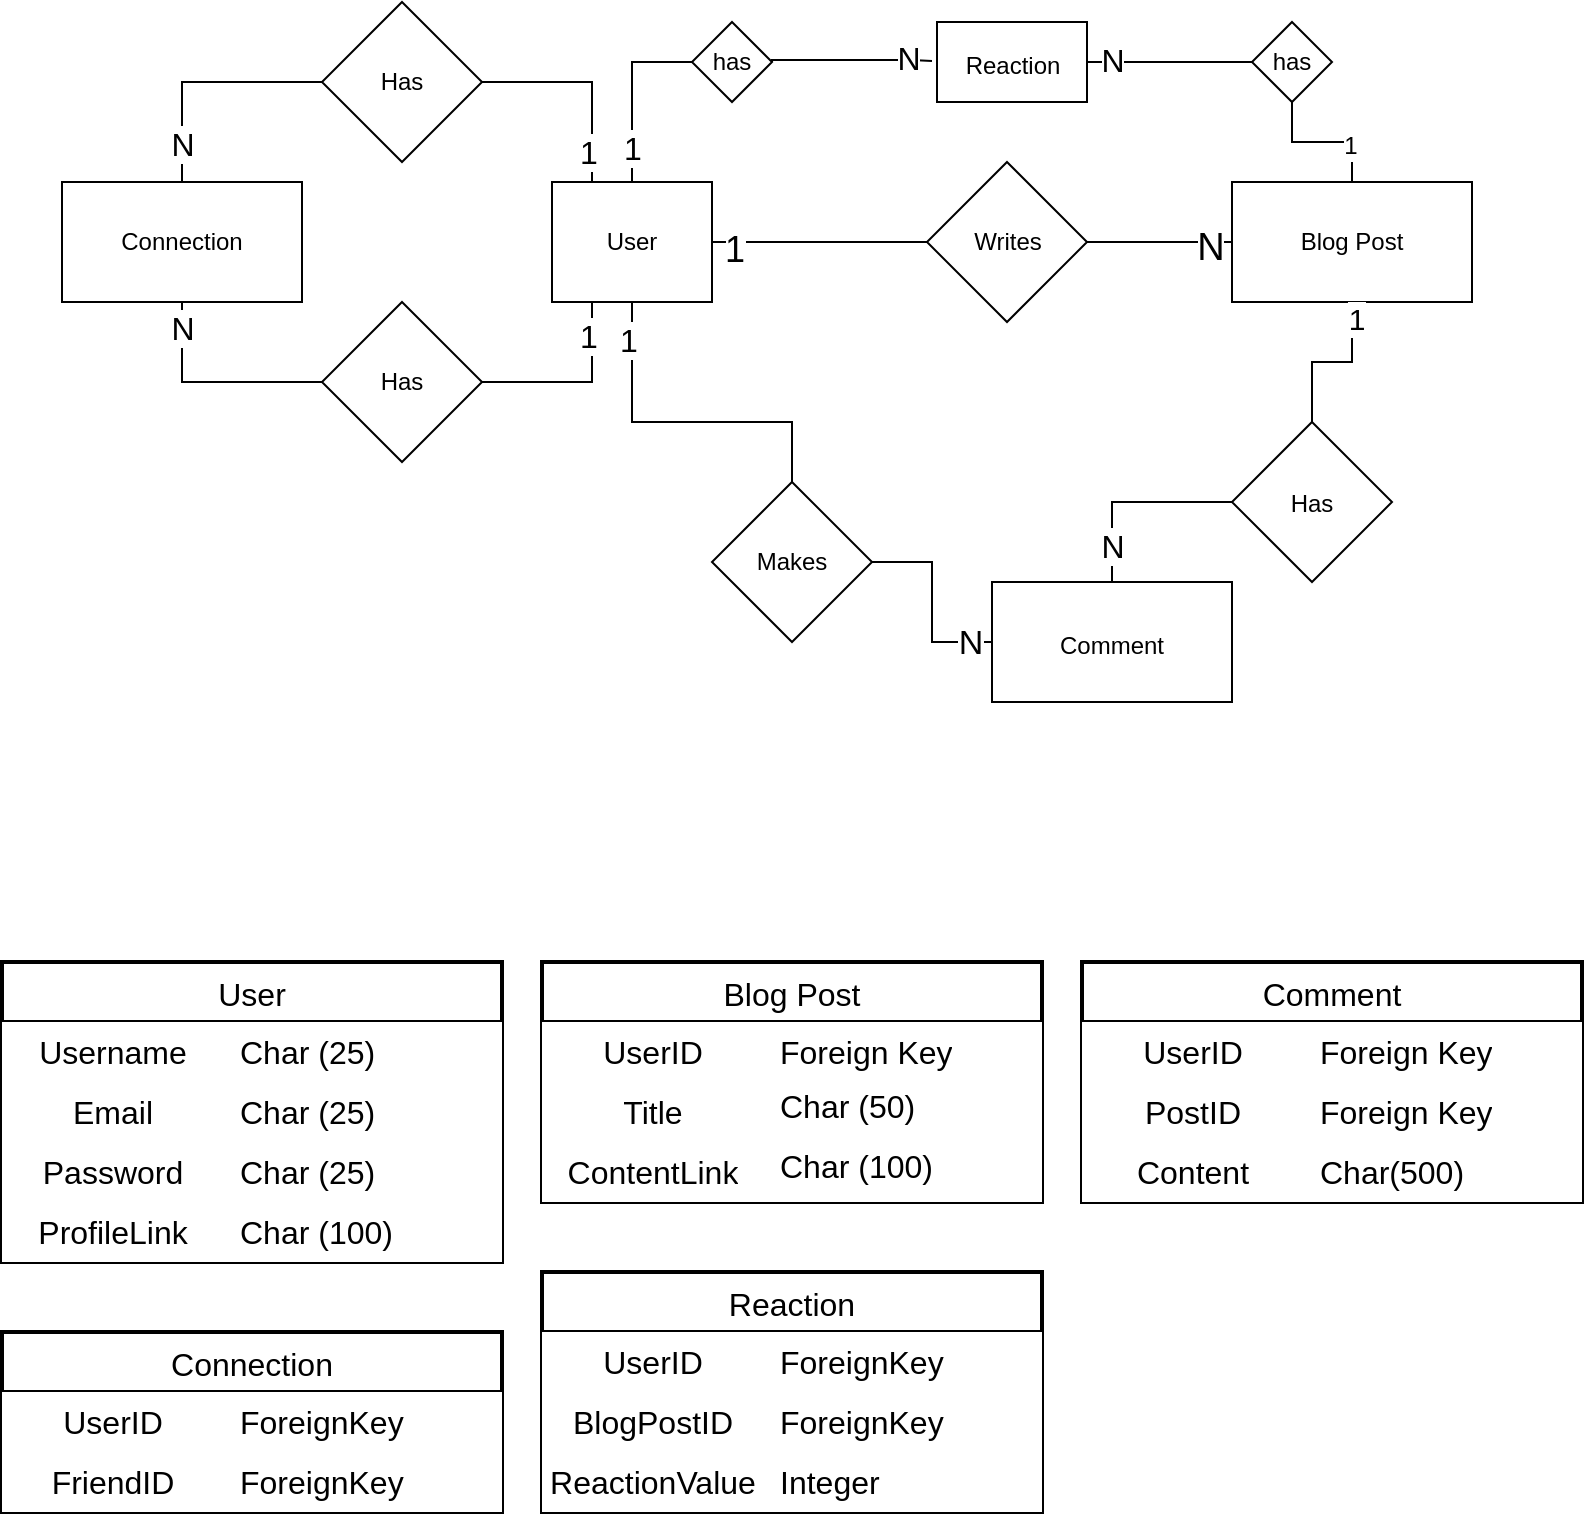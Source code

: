 <mxfile version="20.8.20" type="device"><diagram id="R2lEEEUBdFMjLlhIrx00" name="Page-1"><mxGraphModel dx="2049" dy="1089" grid="1" gridSize="10" guides="1" tooltips="1" connect="1" arrows="1" fold="1" page="1" pageScale="1" pageWidth="827" pageHeight="1169" math="0" shadow="0" extFonts="Permanent Marker^https://fonts.googleapis.com/css?family=Permanent+Marker"><root><mxCell id="0"/><mxCell id="1" parent="0"/><mxCell id="F5QpXThq52hJpRcY9pm4-1" value="Blog Post" style="rounded=0;whiteSpace=wrap;html=1;" parent="1" vertex="1"><mxGeometry x="1075" y="250" width="120" height="60" as="geometry"/></mxCell><mxCell id="F5QpXThq52hJpRcY9pm4-9" style="edgeStyle=orthogonalEdgeStyle;rounded=0;orthogonalLoop=1;jettySize=auto;html=1;exitX=1;exitY=0.5;exitDx=0;exitDy=0;entryX=0;entryY=0.5;entryDx=0;entryDy=0;endArrow=none;endFill=0;" parent="1" source="F5QpXThq52hJpRcY9pm4-2" target="F5QpXThq52hJpRcY9pm4-6" edge="1"><mxGeometry relative="1" as="geometry"/></mxCell><mxCell id="F5QpXThq52hJpRcY9pm4-10" value="1" style="edgeLabel;html=1;align=center;verticalAlign=middle;resizable=0;points=[];fontSize=18;" parent="F5QpXThq52hJpRcY9pm4-9" vertex="1" connectable="0"><mxGeometry x="-0.8" y="-4" relative="1" as="geometry"><mxPoint as="offset"/></mxGeometry></mxCell><mxCell id="F5QpXThq52hJpRcY9pm4-2" value="User" style="rounded=0;whiteSpace=wrap;html=1;" parent="1" vertex="1"><mxGeometry x="735" y="250" width="80" height="60" as="geometry"/></mxCell><mxCell id="F5QpXThq52hJpRcY9pm4-8" style="edgeStyle=orthogonalEdgeStyle;rounded=0;orthogonalLoop=1;jettySize=auto;html=1;exitX=1;exitY=0.5;exitDx=0;exitDy=0;entryX=0;entryY=0.5;entryDx=0;entryDy=0;endArrow=none;endFill=0;" parent="1" source="F5QpXThq52hJpRcY9pm4-6" target="F5QpXThq52hJpRcY9pm4-1" edge="1"><mxGeometry relative="1" as="geometry"/></mxCell><mxCell id="F5QpXThq52hJpRcY9pm4-11" value="&lt;div style=&quot;font-size: 19px;&quot;&gt;N&lt;/div&gt;" style="edgeLabel;html=1;align=center;verticalAlign=middle;resizable=0;points=[];fontSize=19;" parent="F5QpXThq52hJpRcY9pm4-8" vertex="1" connectable="0"><mxGeometry x="0.7" y="-3" relative="1" as="geometry"><mxPoint as="offset"/></mxGeometry></mxCell><mxCell id="F5QpXThq52hJpRcY9pm4-6" value="&lt;div&gt;Writes&lt;/div&gt;" style="rhombus;whiteSpace=wrap;html=1;" parent="1" vertex="1"><mxGeometry x="922.5" y="240" width="80" height="80" as="geometry"/></mxCell><mxCell id="F5QpXThq52hJpRcY9pm4-12" value="&lt;font style=&quot;font-size: 12px;&quot;&gt;Comment&lt;/font&gt;" style="rounded=0;whiteSpace=wrap;html=1;fontSize=18;" parent="1" vertex="1"><mxGeometry x="955" y="450" width="120" height="60" as="geometry"/></mxCell><mxCell id="F5QpXThq52hJpRcY9pm4-15" style="edgeStyle=orthogonalEdgeStyle;rounded=0;orthogonalLoop=1;jettySize=auto;html=1;exitX=0.5;exitY=0;exitDx=0;exitDy=0;entryX=0.5;entryY=1;entryDx=0;entryDy=0;fontSize=12;endArrow=none;endFill=0;" parent="1" source="F5QpXThq52hJpRcY9pm4-14" target="F5QpXThq52hJpRcY9pm4-2" edge="1"><mxGeometry relative="1" as="geometry"><Array as="points"><mxPoint x="775" y="370"/></Array></mxGeometry></mxCell><mxCell id="F5QpXThq52hJpRcY9pm4-20" value="1" style="edgeLabel;html=1;align=center;verticalAlign=middle;resizable=0;points=[];fontSize=16;spacingLeft=-4;" parent="F5QpXThq52hJpRcY9pm4-15" vertex="1" connectable="0"><mxGeometry x="0.8" y="-1" relative="1" as="geometry"><mxPoint x="-1" y="2" as="offset"/></mxGeometry></mxCell><mxCell id="F5QpXThq52hJpRcY9pm4-16" style="edgeStyle=orthogonalEdgeStyle;rounded=0;orthogonalLoop=1;jettySize=auto;html=1;exitX=1;exitY=0.5;exitDx=0;exitDy=0;entryX=0;entryY=0.5;entryDx=0;entryDy=0;fontSize=12;endArrow=none;endFill=0;" parent="1" source="F5QpXThq52hJpRcY9pm4-14" target="F5QpXThq52hJpRcY9pm4-12" edge="1"><mxGeometry relative="1" as="geometry"/></mxCell><mxCell id="F5QpXThq52hJpRcY9pm4-18" value="&lt;font style=&quot;font-size: 17px;&quot;&gt;N&lt;/font&gt;" style="edgeLabel;html=1;align=center;verticalAlign=middle;resizable=0;points=[];fontSize=12;spacingTop=10;spacingLeft=-13;" parent="F5QpXThq52hJpRcY9pm4-16" vertex="1" connectable="0"><mxGeometry x="0.9" y="4" relative="1" as="geometry"><mxPoint as="offset"/></mxGeometry></mxCell><mxCell id="F5QpXThq52hJpRcY9pm4-14" value="Makes" style="rhombus;whiteSpace=wrap;html=1;fontSize=12;" parent="1" vertex="1"><mxGeometry x="815" y="400" width="80" height="80" as="geometry"/></mxCell><mxCell id="F5QpXThq52hJpRcY9pm4-22" style="edgeStyle=orthogonalEdgeStyle;rounded=0;orthogonalLoop=1;jettySize=auto;html=1;exitX=0.5;exitY=0;exitDx=0;exitDy=0;entryX=0.5;entryY=1;entryDx=0;entryDy=0;fontSize=12;endArrow=none;endFill=0;" parent="1" source="F5QpXThq52hJpRcY9pm4-21" target="F5QpXThq52hJpRcY9pm4-1" edge="1"><mxGeometry relative="1" as="geometry"/></mxCell><mxCell id="F5QpXThq52hJpRcY9pm4-25" value="&lt;font style=&quot;font-size: 15px;&quot;&gt;1&lt;/font&gt;" style="edgeLabel;html=1;align=center;verticalAlign=middle;resizable=0;points=[];fontSize=12;" parent="F5QpXThq52hJpRcY9pm4-22" vertex="1" connectable="0"><mxGeometry x="0.808" y="-2" relative="1" as="geometry"><mxPoint as="offset"/></mxGeometry></mxCell><mxCell id="F5QpXThq52hJpRcY9pm4-23" style="edgeStyle=orthogonalEdgeStyle;rounded=0;orthogonalLoop=1;jettySize=auto;html=1;entryX=0.5;entryY=0;entryDx=0;entryDy=0;fontSize=12;endArrow=none;endFill=0;exitX=0;exitY=0.5;exitDx=0;exitDy=0;" parent="1" source="F5QpXThq52hJpRcY9pm4-21" target="F5QpXThq52hJpRcY9pm4-12" edge="1"><mxGeometry relative="1" as="geometry"><mxPoint x="1100" y="410" as="sourcePoint"/><Array as="points"><mxPoint x="1095" y="410"/><mxPoint x="1065" y="410"/></Array></mxGeometry></mxCell><mxCell id="F5QpXThq52hJpRcY9pm4-24" value="N" style="edgeLabel;html=1;align=center;verticalAlign=middle;resizable=0;points=[];fontSize=16;" parent="F5QpXThq52hJpRcY9pm4-23" vertex="1" connectable="0"><mxGeometry x="0.733" y="-1" relative="1" as="geometry"><mxPoint x="1" as="offset"/></mxGeometry></mxCell><mxCell id="F5QpXThq52hJpRcY9pm4-21" value="&lt;font style=&quot;font-size: 12px;&quot;&gt;Has&lt;/font&gt;" style="rhombus;whiteSpace=wrap;html=1;fontSize=17;" parent="1" vertex="1"><mxGeometry x="1075" y="370" width="80" height="80" as="geometry"/></mxCell><mxCell id="F5QpXThq52hJpRcY9pm4-45" value="User" style="shape=table;startSize=30;container=1;collapsible=0;childLayout=tableLayout;fixedRows=1;rowLines=0;fontStyle=0;fontSize=16;strokeColor=#000000;strokeWidth=2;perimeterSpacing=1;" parent="1" vertex="1"><mxGeometry x="460" y="640" width="250" height="150" as="geometry"/></mxCell><mxCell id="F5QpXThq52hJpRcY9pm4-46" value="" style="shape=tableRow;horizontal=0;startSize=0;swimlaneHead=0;swimlaneBody=0;top=0;left=0;bottom=0;right=0;collapsible=0;dropTarget=0;points=[[0,0.5],[1,0.5]];portConstraint=eastwest;fontSize=16;strokeColor=#000000;strokeWidth=2;perimeterSpacing=1;" parent="F5QpXThq52hJpRcY9pm4-45" vertex="1"><mxGeometry y="30" width="250" height="30" as="geometry"/></mxCell><mxCell id="F5QpXThq52hJpRcY9pm4-47" value="Username&lt;span style=&quot;white-space: pre;&quot;&gt;&lt;/span&gt;&lt;span style=&quot;white-space: pre;&quot;&gt;&lt;/span&gt;" style="shape=partialRectangle;html=1;whiteSpace=wrap;connectable=0;top=0;left=0;bottom=0;right=0;overflow=hidden;pointerEvents=1;fontSize=16;strokeColor=#000000;strokeWidth=2;perimeterSpacing=1;" parent="F5QpXThq52hJpRcY9pm4-46" vertex="1"><mxGeometry width="111" height="30" as="geometry"><mxRectangle width="111" height="30" as="alternateBounds"/></mxGeometry></mxCell><mxCell id="F5QpXThq52hJpRcY9pm4-48" value="Char (25)" style="shape=partialRectangle;html=1;whiteSpace=wrap;connectable=0;top=0;left=0;bottom=0;right=0;align=left;spacingLeft=6;overflow=hidden;fontSize=16;strokeColor=#000000;strokeWidth=2;perimeterSpacing=1;" parent="F5QpXThq52hJpRcY9pm4-46" vertex="1"><mxGeometry x="111" width="139" height="30" as="geometry"><mxRectangle width="139" height="30" as="alternateBounds"/></mxGeometry></mxCell><mxCell id="DdQLDHrcI4EtbRk8GBeU-7" value="" style="shape=tableRow;horizontal=0;startSize=0;swimlaneHead=0;swimlaneBody=0;top=0;left=0;bottom=0;right=0;collapsible=0;dropTarget=0;points=[[0,0.5],[1,0.5]];portConstraint=eastwest;fontSize=16;strokeColor=#000000;strokeWidth=2;perimeterSpacing=1;" vertex="1" parent="F5QpXThq52hJpRcY9pm4-45"><mxGeometry y="60" width="250" height="30" as="geometry"/></mxCell><mxCell id="DdQLDHrcI4EtbRk8GBeU-8" value="Email" style="shape=partialRectangle;html=1;whiteSpace=wrap;connectable=0;top=0;left=0;bottom=0;right=0;overflow=hidden;pointerEvents=1;fontSize=16;strokeColor=#000000;strokeWidth=2;perimeterSpacing=1;" vertex="1" parent="DdQLDHrcI4EtbRk8GBeU-7"><mxGeometry width="111" height="30" as="geometry"><mxRectangle width="111" height="30" as="alternateBounds"/></mxGeometry></mxCell><mxCell id="DdQLDHrcI4EtbRk8GBeU-9" value="Char (25)" style="shape=partialRectangle;html=1;whiteSpace=wrap;connectable=0;top=0;left=0;bottom=0;right=0;align=left;spacingLeft=6;overflow=hidden;fontSize=16;strokeColor=#000000;strokeWidth=2;perimeterSpacing=1;" vertex="1" parent="DdQLDHrcI4EtbRk8GBeU-7"><mxGeometry x="111" width="139" height="30" as="geometry"><mxRectangle width="139" height="30" as="alternateBounds"/></mxGeometry></mxCell><mxCell id="F5QpXThq52hJpRcY9pm4-49" value="" style="shape=tableRow;horizontal=0;startSize=0;swimlaneHead=0;swimlaneBody=0;top=0;left=0;bottom=0;right=0;collapsible=0;dropTarget=0;points=[[0,0.5],[1,0.5]];portConstraint=eastwest;fontSize=16;strokeColor=#000000;strokeWidth=2;perimeterSpacing=1;" parent="F5QpXThq52hJpRcY9pm4-45" vertex="1"><mxGeometry y="90" width="250" height="30" as="geometry"/></mxCell><mxCell id="F5QpXThq52hJpRcY9pm4-50" value="&lt;div&gt;Password&lt;span style=&quot;white-space: pre;&quot;&gt;&lt;/span&gt;&lt;/div&gt;" style="shape=partialRectangle;html=1;whiteSpace=wrap;connectable=0;top=0;left=0;bottom=0;right=0;overflow=hidden;fontSize=16;strokeColor=#000000;strokeWidth=2;perimeterSpacing=1;" parent="F5QpXThq52hJpRcY9pm4-49" vertex="1"><mxGeometry width="111" height="30" as="geometry"><mxRectangle width="111" height="30" as="alternateBounds"/></mxGeometry></mxCell><mxCell id="F5QpXThq52hJpRcY9pm4-51" value="Char (25)" style="shape=partialRectangle;html=1;whiteSpace=wrap;connectable=0;top=0;left=0;bottom=0;right=0;align=left;spacingLeft=6;overflow=hidden;fontSize=16;strokeColor=#000000;strokeWidth=2;perimeterSpacing=1;" parent="F5QpXThq52hJpRcY9pm4-49" vertex="1"><mxGeometry x="111" width="139" height="30" as="geometry"><mxRectangle width="139" height="30" as="alternateBounds"/></mxGeometry></mxCell><mxCell id="DdQLDHrcI4EtbRk8GBeU-4" value="" style="shape=tableRow;horizontal=0;startSize=0;swimlaneHead=0;swimlaneBody=0;top=0;left=0;bottom=0;right=0;collapsible=0;dropTarget=0;points=[[0,0.5],[1,0.5]];portConstraint=eastwest;fontSize=16;strokeColor=#000000;strokeWidth=2;perimeterSpacing=1;" vertex="1" parent="F5QpXThq52hJpRcY9pm4-45"><mxGeometry y="120" width="250" height="30" as="geometry"/></mxCell><mxCell id="DdQLDHrcI4EtbRk8GBeU-5" value="ProfileLink" style="shape=partialRectangle;html=1;whiteSpace=wrap;connectable=0;top=0;left=0;bottom=0;right=0;overflow=hidden;fontSize=16;strokeColor=#000000;strokeWidth=2;perimeterSpacing=1;" vertex="1" parent="DdQLDHrcI4EtbRk8GBeU-4"><mxGeometry width="111" height="30" as="geometry"><mxRectangle width="111" height="30" as="alternateBounds"/></mxGeometry></mxCell><mxCell id="DdQLDHrcI4EtbRk8GBeU-6" value="Char (100)" style="shape=partialRectangle;html=1;whiteSpace=wrap;connectable=0;top=0;left=0;bottom=0;right=0;align=left;spacingLeft=6;overflow=hidden;fontSize=16;strokeColor=#000000;strokeWidth=2;perimeterSpacing=1;" vertex="1" parent="DdQLDHrcI4EtbRk8GBeU-4"><mxGeometry x="111" width="139" height="30" as="geometry"><mxRectangle width="139" height="30" as="alternateBounds"/></mxGeometry></mxCell><mxCell id="F5QpXThq52hJpRcY9pm4-55" value="Blog Post" style="shape=table;startSize=30;container=1;collapsible=0;childLayout=tableLayout;fixedRows=1;rowLines=0;fontStyle=0;fontSize=16;strokeColor=#000000;strokeWidth=2;perimeterSpacing=1;" parent="1" vertex="1"><mxGeometry x="730" y="640" width="250" height="120" as="geometry"/></mxCell><mxCell id="F5QpXThq52hJpRcY9pm4-56" value="" style="shape=tableRow;horizontal=0;startSize=0;swimlaneHead=0;swimlaneBody=0;top=0;left=0;bottom=0;right=0;collapsible=0;dropTarget=0;points=[[0,0.5],[1,0.5]];portConstraint=eastwest;fontSize=16;strokeColor=#000000;strokeWidth=2;perimeterSpacing=1;" parent="F5QpXThq52hJpRcY9pm4-55" vertex="1"><mxGeometry y="30" width="250" height="30" as="geometry"/></mxCell><mxCell id="F5QpXThq52hJpRcY9pm4-57" value="UserID" style="shape=partialRectangle;html=1;whiteSpace=wrap;connectable=0;top=0;left=0;bottom=0;right=0;overflow=hidden;pointerEvents=1;fontSize=16;strokeColor=#000000;strokeWidth=2;perimeterSpacing=1;" parent="F5QpXThq52hJpRcY9pm4-56" vertex="1"><mxGeometry width="111" height="30" as="geometry"><mxRectangle width="111" height="30" as="alternateBounds"/></mxGeometry></mxCell><mxCell id="F5QpXThq52hJpRcY9pm4-58" value="Foreign Key" style="shape=partialRectangle;html=1;whiteSpace=wrap;connectable=0;top=0;left=0;bottom=0;right=0;align=left;spacingLeft=6;overflow=hidden;fontSize=16;strokeColor=#000000;strokeWidth=2;perimeterSpacing=1;" parent="F5QpXThq52hJpRcY9pm4-56" vertex="1"><mxGeometry x="111" width="139" height="30" as="geometry"><mxRectangle width="139" height="30" as="alternateBounds"/></mxGeometry></mxCell><mxCell id="F5QpXThq52hJpRcY9pm4-59" value="" style="shape=tableRow;horizontal=0;startSize=0;swimlaneHead=0;swimlaneBody=0;top=0;left=0;bottom=0;right=0;collapsible=0;dropTarget=0;points=[[0,0.5],[1,0.5]];portConstraint=eastwest;fontSize=16;strokeColor=#000000;strokeWidth=2;perimeterSpacing=1;" parent="F5QpXThq52hJpRcY9pm4-55" vertex="1"><mxGeometry y="60" width="250" height="30" as="geometry"/></mxCell><mxCell id="F5QpXThq52hJpRcY9pm4-60" value="Title" style="shape=partialRectangle;html=1;whiteSpace=wrap;connectable=0;top=0;left=0;bottom=0;right=0;overflow=hidden;fontSize=16;strokeColor=#000000;strokeWidth=2;perimeterSpacing=1;" parent="F5QpXThq52hJpRcY9pm4-59" vertex="1"><mxGeometry width="111" height="30" as="geometry"><mxRectangle width="111" height="30" as="alternateBounds"/></mxGeometry></mxCell><mxCell id="F5QpXThq52hJpRcY9pm4-61" value="&lt;div&gt;Char (50)&lt;/div&gt;&lt;div&gt;&lt;br&gt;&lt;/div&gt;" style="shape=partialRectangle;html=1;whiteSpace=wrap;connectable=0;top=0;left=0;bottom=0;right=0;align=left;spacingLeft=6;overflow=hidden;fontSize=16;strokeColor=#000000;strokeWidth=2;perimeterSpacing=1;" parent="F5QpXThq52hJpRcY9pm4-59" vertex="1"><mxGeometry x="111" width="139" height="30" as="geometry"><mxRectangle width="139" height="30" as="alternateBounds"/></mxGeometry></mxCell><mxCell id="F5QpXThq52hJpRcY9pm4-69" value="" style="shape=tableRow;horizontal=0;startSize=0;swimlaneHead=0;swimlaneBody=0;top=0;left=0;bottom=0;right=0;collapsible=0;dropTarget=0;points=[[0,0.5],[1,0.5]];portConstraint=eastwest;fontSize=16;strokeColor=#000000;strokeWidth=2;perimeterSpacing=1;" parent="F5QpXThq52hJpRcY9pm4-55" vertex="1"><mxGeometry y="90" width="250" height="30" as="geometry"/></mxCell><mxCell id="F5QpXThq52hJpRcY9pm4-70" value="&lt;div&gt;ContentLink&lt;br&gt;&lt;/div&gt;" style="shape=partialRectangle;html=1;whiteSpace=wrap;connectable=0;top=0;left=0;bottom=0;right=0;overflow=hidden;fontSize=16;strokeColor=#000000;strokeWidth=2;perimeterSpacing=1;" parent="F5QpXThq52hJpRcY9pm4-69" vertex="1"><mxGeometry width="111" height="30" as="geometry"><mxRectangle width="111" height="30" as="alternateBounds"/></mxGeometry></mxCell><mxCell id="F5QpXThq52hJpRcY9pm4-71" value="&lt;div&gt;Char (100)&lt;/div&gt;&lt;div&gt;&lt;br&gt;&lt;/div&gt;" style="shape=partialRectangle;html=1;whiteSpace=wrap;connectable=0;top=0;left=0;bottom=0;right=0;align=left;spacingLeft=6;overflow=hidden;fontSize=16;strokeColor=#000000;strokeWidth=2;perimeterSpacing=1;" parent="F5QpXThq52hJpRcY9pm4-69" vertex="1"><mxGeometry x="111" width="139" height="30" as="geometry"><mxRectangle width="139" height="30" as="alternateBounds"/></mxGeometry></mxCell><mxCell id="F5QpXThq52hJpRcY9pm4-75" value="Comment" style="shape=table;startSize=30;container=1;collapsible=0;childLayout=tableLayout;fixedRows=1;rowLines=0;fontStyle=0;fontSize=16;strokeColor=#000000;strokeWidth=2;perimeterSpacing=1;" parent="1" vertex="1"><mxGeometry x="1000" y="640" width="250" height="120" as="geometry"/></mxCell><mxCell id="F5QpXThq52hJpRcY9pm4-76" value="" style="shape=tableRow;horizontal=0;startSize=0;swimlaneHead=0;swimlaneBody=0;top=0;left=0;bottom=0;right=0;collapsible=0;dropTarget=0;points=[[0,0.5],[1,0.5]];portConstraint=eastwest;fontSize=16;strokeColor=#000000;strokeWidth=2;perimeterSpacing=1;" parent="F5QpXThq52hJpRcY9pm4-75" vertex="1"><mxGeometry y="30" width="250" height="30" as="geometry"/></mxCell><mxCell id="F5QpXThq52hJpRcY9pm4-77" value="UserID&lt;span style=&quot;white-space: pre;&quot;&gt;&lt;/span&gt;" style="shape=partialRectangle;html=1;whiteSpace=wrap;connectable=0;top=0;left=0;bottom=0;right=0;overflow=hidden;pointerEvents=1;fontSize=16;strokeColor=#000000;strokeWidth=2;perimeterSpacing=1;" parent="F5QpXThq52hJpRcY9pm4-76" vertex="1"><mxGeometry width="111" height="30" as="geometry"><mxRectangle width="111" height="30" as="alternateBounds"/></mxGeometry></mxCell><mxCell id="F5QpXThq52hJpRcY9pm4-78" value="Foreign Key" style="shape=partialRectangle;html=1;whiteSpace=wrap;connectable=0;top=0;left=0;bottom=0;right=0;align=left;spacingLeft=6;overflow=hidden;fontSize=16;strokeColor=#000000;strokeWidth=2;perimeterSpacing=1;" parent="F5QpXThq52hJpRcY9pm4-76" vertex="1"><mxGeometry x="111" width="139" height="30" as="geometry"><mxRectangle width="139" height="30" as="alternateBounds"/></mxGeometry></mxCell><mxCell id="F5QpXThq52hJpRcY9pm4-79" value="" style="shape=tableRow;horizontal=0;startSize=0;swimlaneHead=0;swimlaneBody=0;top=0;left=0;bottom=0;right=0;collapsible=0;dropTarget=0;points=[[0,0.5],[1,0.5]];portConstraint=eastwest;fontSize=16;strokeColor=#000000;strokeWidth=2;perimeterSpacing=1;" parent="F5QpXThq52hJpRcY9pm4-75" vertex="1"><mxGeometry y="60" width="250" height="30" as="geometry"/></mxCell><mxCell id="F5QpXThq52hJpRcY9pm4-80" value="PostID" style="shape=partialRectangle;html=1;whiteSpace=wrap;connectable=0;top=0;left=0;bottom=0;right=0;overflow=hidden;fontSize=16;strokeColor=#000000;strokeWidth=2;perimeterSpacing=1;" parent="F5QpXThq52hJpRcY9pm4-79" vertex="1"><mxGeometry width="111" height="30" as="geometry"><mxRectangle width="111" height="30" as="alternateBounds"/></mxGeometry></mxCell><mxCell id="F5QpXThq52hJpRcY9pm4-81" value="Foreign Key" style="shape=partialRectangle;html=1;whiteSpace=wrap;connectable=0;top=0;left=0;bottom=0;right=0;align=left;spacingLeft=6;overflow=hidden;fontSize=16;strokeColor=#000000;strokeWidth=2;perimeterSpacing=1;" parent="F5QpXThq52hJpRcY9pm4-79" vertex="1"><mxGeometry x="111" width="139" height="30" as="geometry"><mxRectangle width="139" height="30" as="alternateBounds"/></mxGeometry></mxCell><mxCell id="F5QpXThq52hJpRcY9pm4-82" value="" style="shape=tableRow;horizontal=0;startSize=0;swimlaneHead=0;swimlaneBody=0;top=0;left=0;bottom=0;right=0;collapsible=0;dropTarget=0;points=[[0,0.5],[1,0.5]];portConstraint=eastwest;fontSize=16;strokeColor=#000000;strokeWidth=2;perimeterSpacing=1;" parent="F5QpXThq52hJpRcY9pm4-75" vertex="1"><mxGeometry y="90" width="250" height="30" as="geometry"/></mxCell><mxCell id="F5QpXThq52hJpRcY9pm4-83" value="Content" style="shape=partialRectangle;html=1;whiteSpace=wrap;connectable=0;top=0;left=0;bottom=0;right=0;overflow=hidden;fontSize=16;strokeColor=#000000;strokeWidth=2;perimeterSpacing=1;" parent="F5QpXThq52hJpRcY9pm4-82" vertex="1"><mxGeometry width="111" height="30" as="geometry"><mxRectangle width="111" height="30" as="alternateBounds"/></mxGeometry></mxCell><mxCell id="F5QpXThq52hJpRcY9pm4-84" value="Char(500)" style="shape=partialRectangle;html=1;whiteSpace=wrap;connectable=0;top=0;left=0;bottom=0;right=0;align=left;spacingLeft=6;overflow=hidden;fontSize=16;strokeColor=#000000;strokeWidth=2;perimeterSpacing=1;" parent="F5QpXThq52hJpRcY9pm4-82" vertex="1"><mxGeometry x="111" width="139" height="30" as="geometry"><mxRectangle width="139" height="30" as="alternateBounds"/></mxGeometry></mxCell><mxCell id="F5QpXThq52hJpRcY9pm4-100" style="edgeStyle=orthogonalEdgeStyle;rounded=0;orthogonalLoop=1;jettySize=auto;html=1;exitX=1;exitY=0.5;exitDx=0;exitDy=0;entryX=0;entryY=0.5;entryDx=0;entryDy=0;fontSize=12;endArrow=none;endFill=0;" parent="1" source="F5QpXThq52hJpRcY9pm4-97" target="F5QpXThq52hJpRcY9pm4-99" edge="1"><mxGeometry relative="1" as="geometry"/></mxCell><mxCell id="F5QpXThq52hJpRcY9pm4-113" value="N" style="edgeLabel;html=1;align=center;verticalAlign=middle;resizable=0;points=[];fontSize=16;" parent="F5QpXThq52hJpRcY9pm4-100" vertex="1" connectable="0"><mxGeometry x="-0.705" y="1" relative="1" as="geometry"><mxPoint as="offset"/></mxGeometry></mxCell><mxCell id="F5QpXThq52hJpRcY9pm4-97" value="&lt;font style=&quot;font-size: 12px;&quot;&gt;Reaction&lt;/font&gt;" style="rounded=0;whiteSpace=wrap;html=1;strokeColor=default;fontSize=16;" parent="1" vertex="1"><mxGeometry x="927.5" y="170" width="75" height="40" as="geometry"/></mxCell><mxCell id="F5QpXThq52hJpRcY9pm4-102" style="edgeStyle=orthogonalEdgeStyle;rounded=0;orthogonalLoop=1;jettySize=auto;html=1;exitX=1;exitY=0.5;exitDx=0;exitDy=0;fontSize=12;endArrow=none;endFill=0;" parent="1" source="F5QpXThq52hJpRcY9pm4-98" edge="1"><mxGeometry relative="1" as="geometry"><mxPoint x="925" y="189.471" as="targetPoint"/><Array as="points"><mxPoint x="915" y="189"/><mxPoint x="915" y="189"/></Array></mxGeometry></mxCell><mxCell id="F5QpXThq52hJpRcY9pm4-112" value="N" style="edgeLabel;html=1;align=center;verticalAlign=middle;resizable=0;points=[];fontSize=16;" parent="F5QpXThq52hJpRcY9pm4-102" vertex="1" connectable="0"><mxGeometry x="0.701" y="1" relative="1" as="geometry"><mxPoint as="offset"/></mxGeometry></mxCell><mxCell id="F5QpXThq52hJpRcY9pm4-103" style="edgeStyle=orthogonalEdgeStyle;rounded=0;orthogonalLoop=1;jettySize=auto;html=1;exitX=0;exitY=0.5;exitDx=0;exitDy=0;entryX=0.5;entryY=0;entryDx=0;entryDy=0;fontSize=12;endArrow=none;endFill=0;" parent="1" source="F5QpXThq52hJpRcY9pm4-98" target="F5QpXThq52hJpRcY9pm4-2" edge="1"><mxGeometry relative="1" as="geometry"/></mxCell><mxCell id="F5QpXThq52hJpRcY9pm4-111" value="1" style="edgeLabel;html=1;align=center;verticalAlign=middle;resizable=0;points=[];fontSize=16;" parent="F5QpXThq52hJpRcY9pm4-103" vertex="1" connectable="0"><mxGeometry x="0.619" relative="1" as="geometry"><mxPoint as="offset"/></mxGeometry></mxCell><mxCell id="F5QpXThq52hJpRcY9pm4-98" value="has" style="rhombus;whiteSpace=wrap;html=1;strokeColor=default;fontSize=12;" parent="1" vertex="1"><mxGeometry x="805" y="170" width="40" height="40" as="geometry"/></mxCell><mxCell id="F5QpXThq52hJpRcY9pm4-101" style="edgeStyle=orthogonalEdgeStyle;rounded=0;orthogonalLoop=1;jettySize=auto;html=1;exitX=0.5;exitY=1;exitDx=0;exitDy=0;entryX=0.5;entryY=0;entryDx=0;entryDy=0;fontSize=12;endArrow=none;endFill=0;" parent="1" source="F5QpXThq52hJpRcY9pm4-99" target="F5QpXThq52hJpRcY9pm4-1" edge="1"><mxGeometry relative="1" as="geometry"/></mxCell><mxCell id="F5QpXThq52hJpRcY9pm4-114" value="1" style="edgeLabel;html=1;align=center;verticalAlign=middle;resizable=0;points=[];fontSize=12;" parent="F5QpXThq52hJpRcY9pm4-101" vertex="1" connectable="0"><mxGeometry x="0.491" y="-1" relative="1" as="geometry"><mxPoint as="offset"/></mxGeometry></mxCell><mxCell id="F5QpXThq52hJpRcY9pm4-99" value="has" style="rhombus;whiteSpace=wrap;html=1;strokeColor=default;fontSize=12;" parent="1" vertex="1"><mxGeometry x="1085" y="170" width="40" height="40" as="geometry"/></mxCell><mxCell id="F5QpXThq52hJpRcY9pm4-104" value="Reaction" style="shape=table;startSize=30;container=1;collapsible=0;childLayout=tableLayout;fixedRows=1;rowLines=0;fontStyle=0;fontSize=16;strokeColor=#000000;strokeWidth=2;perimeterSpacing=1;" parent="1" vertex="1"><mxGeometry x="730" y="795" width="250" height="120" as="geometry"/></mxCell><mxCell id="F5QpXThq52hJpRcY9pm4-105" value="" style="shape=tableRow;horizontal=0;startSize=0;swimlaneHead=0;swimlaneBody=0;top=0;left=0;bottom=0;right=0;collapsible=0;dropTarget=0;points=[[0,0.5],[1,0.5]];portConstraint=eastwest;fontSize=16;strokeColor=#000000;strokeWidth=2;perimeterSpacing=1;" parent="F5QpXThq52hJpRcY9pm4-104" vertex="1"><mxGeometry y="30" width="250" height="30" as="geometry"/></mxCell><mxCell id="F5QpXThq52hJpRcY9pm4-106" value="UserID&lt;span style=&quot;white-space: pre;&quot;&gt;&lt;/span&gt;" style="shape=partialRectangle;html=1;whiteSpace=wrap;connectable=0;top=0;left=0;bottom=0;right=0;overflow=hidden;pointerEvents=1;fontSize=16;strokeColor=#000000;strokeWidth=2;perimeterSpacing=1;" parent="F5QpXThq52hJpRcY9pm4-105" vertex="1"><mxGeometry width="111" height="30" as="geometry"><mxRectangle width="111" height="30" as="alternateBounds"/></mxGeometry></mxCell><mxCell id="F5QpXThq52hJpRcY9pm4-107" value="ForeignKey" style="shape=partialRectangle;html=1;whiteSpace=wrap;connectable=0;top=0;left=0;bottom=0;right=0;align=left;spacingLeft=6;overflow=hidden;fontSize=16;strokeColor=#000000;strokeWidth=2;perimeterSpacing=1;" parent="F5QpXThq52hJpRcY9pm4-105" vertex="1"><mxGeometry x="111" width="139" height="30" as="geometry"><mxRectangle width="139" height="30" as="alternateBounds"/></mxGeometry></mxCell><mxCell id="F5QpXThq52hJpRcY9pm4-108" value="" style="shape=tableRow;horizontal=0;startSize=0;swimlaneHead=0;swimlaneBody=0;top=0;left=0;bottom=0;right=0;collapsible=0;dropTarget=0;points=[[0,0.5],[1,0.5]];portConstraint=eastwest;fontSize=16;strokeColor=#000000;strokeWidth=2;perimeterSpacing=1;" parent="F5QpXThq52hJpRcY9pm4-104" vertex="1"><mxGeometry y="60" width="250" height="30" as="geometry"/></mxCell><mxCell id="F5QpXThq52hJpRcY9pm4-109" value="BlogPostID" style="shape=partialRectangle;html=1;whiteSpace=wrap;connectable=0;top=0;left=0;bottom=0;right=0;overflow=hidden;fontSize=16;strokeColor=#000000;strokeWidth=2;perimeterSpacing=1;" parent="F5QpXThq52hJpRcY9pm4-108" vertex="1"><mxGeometry width="111" height="30" as="geometry"><mxRectangle width="111" height="30" as="alternateBounds"/></mxGeometry></mxCell><mxCell id="F5QpXThq52hJpRcY9pm4-110" value="ForeignKey" style="shape=partialRectangle;html=1;whiteSpace=wrap;connectable=0;top=0;left=0;bottom=0;right=0;align=left;spacingLeft=6;overflow=hidden;fontSize=16;strokeColor=#000000;strokeWidth=2;perimeterSpacing=1;" parent="F5QpXThq52hJpRcY9pm4-108" vertex="1"><mxGeometry x="111" width="139" height="30" as="geometry"><mxRectangle width="139" height="30" as="alternateBounds"/></mxGeometry></mxCell><mxCell id="DdQLDHrcI4EtbRk8GBeU-1" value="" style="shape=tableRow;horizontal=0;startSize=0;swimlaneHead=0;swimlaneBody=0;top=0;left=0;bottom=0;right=0;collapsible=0;dropTarget=0;points=[[0,0.5],[1,0.5]];portConstraint=eastwest;fontSize=16;strokeColor=#000000;strokeWidth=2;perimeterSpacing=1;" vertex="1" parent="F5QpXThq52hJpRcY9pm4-104"><mxGeometry y="90" width="250" height="30" as="geometry"/></mxCell><mxCell id="DdQLDHrcI4EtbRk8GBeU-2" value="ReactionValue" style="shape=partialRectangle;html=1;whiteSpace=wrap;connectable=0;top=0;left=0;bottom=0;right=0;overflow=hidden;fontSize=16;strokeColor=#000000;strokeWidth=2;perimeterSpacing=1;" vertex="1" parent="DdQLDHrcI4EtbRk8GBeU-1"><mxGeometry width="111" height="30" as="geometry"><mxRectangle width="111" height="30" as="alternateBounds"/></mxGeometry></mxCell><mxCell id="DdQLDHrcI4EtbRk8GBeU-3" value="Integer" style="shape=partialRectangle;html=1;whiteSpace=wrap;connectable=0;top=0;left=0;bottom=0;right=0;align=left;spacingLeft=6;overflow=hidden;fontSize=16;strokeColor=#000000;strokeWidth=2;perimeterSpacing=1;" vertex="1" parent="DdQLDHrcI4EtbRk8GBeU-1"><mxGeometry x="111" width="139" height="30" as="geometry"><mxRectangle width="139" height="30" as="alternateBounds"/></mxGeometry></mxCell><mxCell id="DdQLDHrcI4EtbRk8GBeU-26" style="edgeStyle=orthogonalEdgeStyle;rounded=0;orthogonalLoop=1;jettySize=auto;html=1;exitX=0.5;exitY=0;exitDx=0;exitDy=0;entryX=0;entryY=0.5;entryDx=0;entryDy=0;fontSize=12;endArrow=none;endFill=0;" edge="1" parent="1" source="DdQLDHrcI4EtbRk8GBeU-10" target="DdQLDHrcI4EtbRk8GBeU-25"><mxGeometry relative="1" as="geometry"/></mxCell><mxCell id="DdQLDHrcI4EtbRk8GBeU-33" value="N" style="edgeLabel;html=1;align=center;verticalAlign=middle;resizable=0;points=[];fontSize=16;" vertex="1" connectable="0" parent="DdQLDHrcI4EtbRk8GBeU-26"><mxGeometry x="-0.683" y="-2" relative="1" as="geometry"><mxPoint x="-2" as="offset"/></mxGeometry></mxCell><mxCell id="DdQLDHrcI4EtbRk8GBeU-10" value="Connection" style="rounded=0;whiteSpace=wrap;html=1;fontSize=12;" vertex="1" parent="1"><mxGeometry x="490" y="250" width="120" height="60" as="geometry"/></mxCell><mxCell id="DdQLDHrcI4EtbRk8GBeU-11" value="Connection" style="shape=table;startSize=30;container=1;collapsible=0;childLayout=tableLayout;fixedRows=1;rowLines=0;fontStyle=0;fontSize=16;strokeColor=#000000;strokeWidth=2;perimeterSpacing=1;" vertex="1" parent="1"><mxGeometry x="460" y="825" width="250" height="90" as="geometry"/></mxCell><mxCell id="DdQLDHrcI4EtbRk8GBeU-12" value="" style="shape=tableRow;horizontal=0;startSize=0;swimlaneHead=0;swimlaneBody=0;top=0;left=0;bottom=0;right=0;collapsible=0;dropTarget=0;points=[[0,0.5],[1,0.5]];portConstraint=eastwest;fontSize=16;strokeColor=#000000;strokeWidth=2;perimeterSpacing=1;" vertex="1" parent="DdQLDHrcI4EtbRk8GBeU-11"><mxGeometry y="30" width="250" height="30" as="geometry"/></mxCell><mxCell id="DdQLDHrcI4EtbRk8GBeU-13" value="UserID&lt;span style=&quot;white-space: pre;&quot;&gt;&lt;/span&gt;" style="shape=partialRectangle;html=1;whiteSpace=wrap;connectable=0;top=0;left=0;bottom=0;right=0;overflow=hidden;pointerEvents=1;fontSize=16;strokeColor=#000000;strokeWidth=2;perimeterSpacing=1;" vertex="1" parent="DdQLDHrcI4EtbRk8GBeU-12"><mxGeometry width="111" height="30" as="geometry"><mxRectangle width="111" height="30" as="alternateBounds"/></mxGeometry></mxCell><mxCell id="DdQLDHrcI4EtbRk8GBeU-14" value="ForeignKey" style="shape=partialRectangle;html=1;whiteSpace=wrap;connectable=0;top=0;left=0;bottom=0;right=0;align=left;spacingLeft=6;overflow=hidden;fontSize=16;strokeColor=#000000;strokeWidth=2;perimeterSpacing=1;" vertex="1" parent="DdQLDHrcI4EtbRk8GBeU-12"><mxGeometry x="111" width="139" height="30" as="geometry"><mxRectangle width="139" height="30" as="alternateBounds"/></mxGeometry></mxCell><mxCell id="DdQLDHrcI4EtbRk8GBeU-15" value="" style="shape=tableRow;horizontal=0;startSize=0;swimlaneHead=0;swimlaneBody=0;top=0;left=0;bottom=0;right=0;collapsible=0;dropTarget=0;points=[[0,0.5],[1,0.5]];portConstraint=eastwest;fontSize=16;strokeColor=#000000;strokeWidth=2;perimeterSpacing=1;" vertex="1" parent="DdQLDHrcI4EtbRk8GBeU-11"><mxGeometry y="60" width="250" height="30" as="geometry"/></mxCell><mxCell id="DdQLDHrcI4EtbRk8GBeU-16" value="FriendID" style="shape=partialRectangle;html=1;whiteSpace=wrap;connectable=0;top=0;left=0;bottom=0;right=0;overflow=hidden;fontSize=16;strokeColor=#000000;strokeWidth=2;perimeterSpacing=1;" vertex="1" parent="DdQLDHrcI4EtbRk8GBeU-15"><mxGeometry width="111" height="30" as="geometry"><mxRectangle width="111" height="30" as="alternateBounds"/></mxGeometry></mxCell><mxCell id="DdQLDHrcI4EtbRk8GBeU-17" value="ForeignKey" style="shape=partialRectangle;html=1;whiteSpace=wrap;connectable=0;top=0;left=0;bottom=0;right=0;align=left;spacingLeft=6;overflow=hidden;fontSize=16;strokeColor=#000000;strokeWidth=2;perimeterSpacing=1;" vertex="1" parent="DdQLDHrcI4EtbRk8GBeU-15"><mxGeometry x="111" width="139" height="30" as="geometry"><mxRectangle width="139" height="30" as="alternateBounds"/></mxGeometry></mxCell><mxCell id="DdQLDHrcI4EtbRk8GBeU-28" style="edgeStyle=orthogonalEdgeStyle;rounded=0;orthogonalLoop=1;jettySize=auto;html=1;exitX=1;exitY=0.5;exitDx=0;exitDy=0;entryX=0.25;entryY=1;entryDx=0;entryDy=0;fontSize=12;endArrow=none;endFill=0;" edge="1" parent="1" source="DdQLDHrcI4EtbRk8GBeU-24" target="F5QpXThq52hJpRcY9pm4-2"><mxGeometry relative="1" as="geometry"/></mxCell><mxCell id="DdQLDHrcI4EtbRk8GBeU-31" value="1" style="edgeLabel;html=1;align=center;verticalAlign=middle;resizable=0;points=[];fontSize=16;" vertex="1" connectable="0" parent="DdQLDHrcI4EtbRk8GBeU-28"><mxGeometry x="0.787" y="2" relative="1" as="geometry"><mxPoint y="7" as="offset"/></mxGeometry></mxCell><mxCell id="DdQLDHrcI4EtbRk8GBeU-29" style="edgeStyle=orthogonalEdgeStyle;rounded=0;orthogonalLoop=1;jettySize=auto;html=1;exitX=0;exitY=0.5;exitDx=0;exitDy=0;entryX=0.5;entryY=1;entryDx=0;entryDy=0;fontSize=12;endArrow=none;endFill=0;" edge="1" parent="1" source="DdQLDHrcI4EtbRk8GBeU-24" target="DdQLDHrcI4EtbRk8GBeU-10"><mxGeometry relative="1" as="geometry"/></mxCell><mxCell id="DdQLDHrcI4EtbRk8GBeU-32" value="N" style="edgeLabel;html=1;align=center;verticalAlign=middle;resizable=0;points=[];fontSize=16;" vertex="1" connectable="0" parent="DdQLDHrcI4EtbRk8GBeU-29"><mxGeometry x="0.773" y="2" relative="1" as="geometry"><mxPoint x="2" as="offset"/></mxGeometry></mxCell><mxCell id="DdQLDHrcI4EtbRk8GBeU-24" value="Has" style="rhombus;whiteSpace=wrap;html=1;fontSize=12;" vertex="1" parent="1"><mxGeometry x="620" y="310" width="80" height="80" as="geometry"/></mxCell><mxCell id="DdQLDHrcI4EtbRk8GBeU-27" style="edgeStyle=orthogonalEdgeStyle;rounded=0;orthogonalLoop=1;jettySize=auto;html=1;exitX=1;exitY=0.5;exitDx=0;exitDy=0;entryX=0.25;entryY=0;entryDx=0;entryDy=0;fontSize=12;endArrow=none;endFill=0;" edge="1" parent="1" source="DdQLDHrcI4EtbRk8GBeU-25" target="F5QpXThq52hJpRcY9pm4-2"><mxGeometry relative="1" as="geometry"/></mxCell><mxCell id="DdQLDHrcI4EtbRk8GBeU-30" value="1" style="edgeLabel;html=1;align=center;verticalAlign=middle;resizable=0;points=[];fontSize=16;" vertex="1" connectable="0" parent="DdQLDHrcI4EtbRk8GBeU-27"><mxGeometry x="0.716" y="-2" relative="1" as="geometry"><mxPoint as="offset"/></mxGeometry></mxCell><mxCell id="DdQLDHrcI4EtbRk8GBeU-25" value="Has" style="rhombus;whiteSpace=wrap;html=1;fontSize=12;" vertex="1" parent="1"><mxGeometry x="620" y="160" width="80" height="80" as="geometry"/></mxCell></root></mxGraphModel></diagram></mxfile>